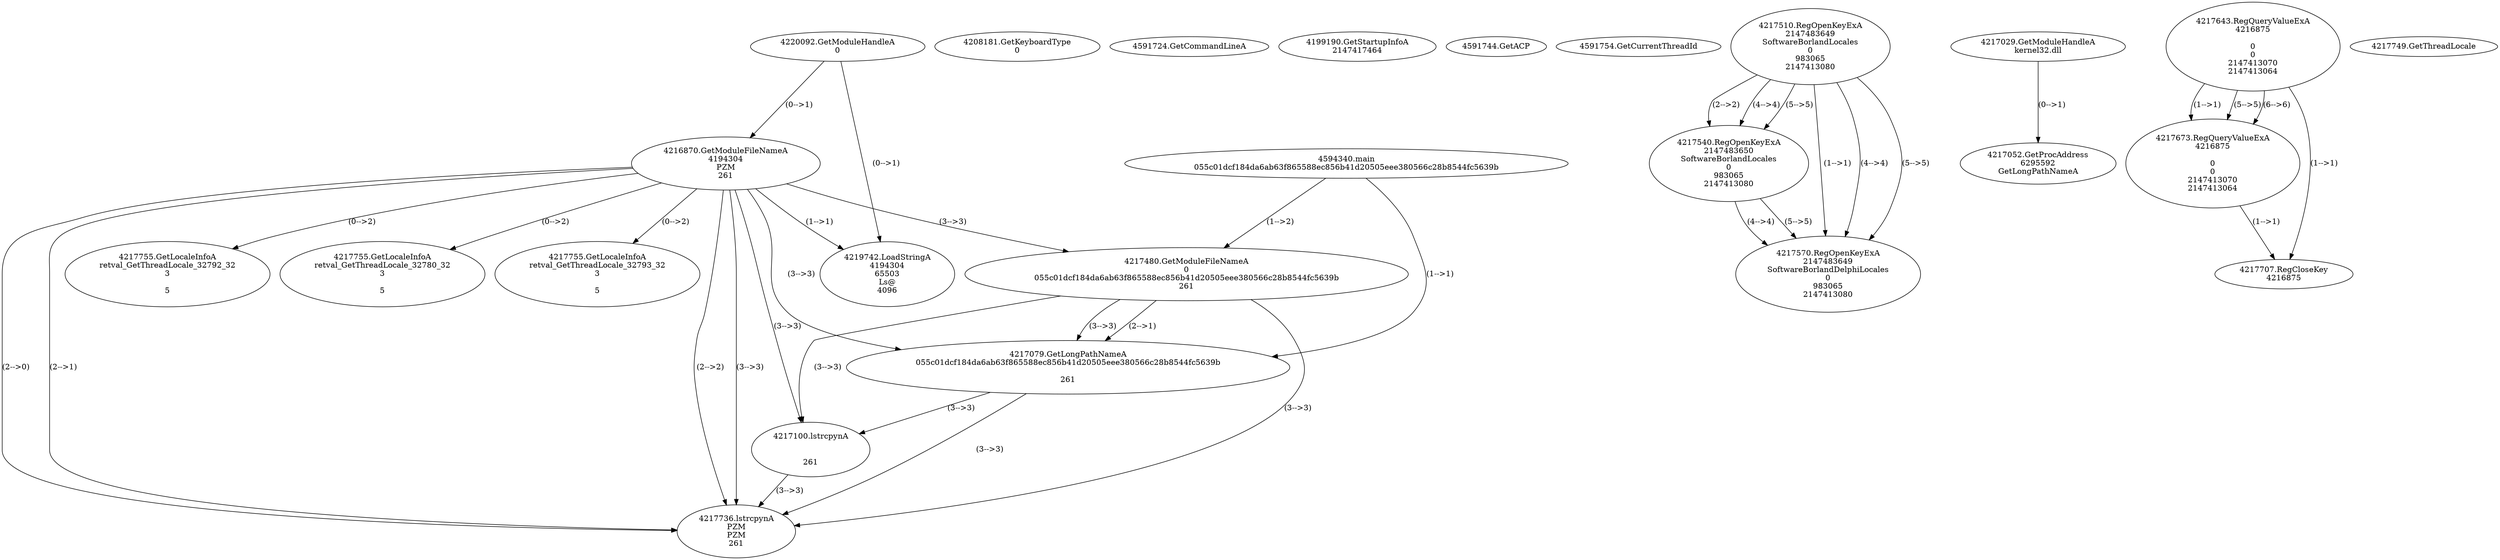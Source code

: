 // Global SCDG with merge call
digraph {
	0 [label="4594340.main
055c01dcf184da6ab63f865588ec856b41d20505eee380566c28b8544fc5639b"]
	1 [label="4220092.GetModuleHandleA
0"]
	2 [label="4208181.GetKeyboardType
0"]
	3 [label="4591724.GetCommandLineA
"]
	4 [label="4199190.GetStartupInfoA
2147417464"]
	5 [label="4591744.GetACP
"]
	6 [label="4591754.GetCurrentThreadId
"]
	7 [label="4216870.GetModuleFileNameA
4194304
PZM
261"]
	1 -> 7 [label="(0-->1)"]
	8 [label="4217480.GetModuleFileNameA
0
055c01dcf184da6ab63f865588ec856b41d20505eee380566c28b8544fc5639b
261"]
	0 -> 8 [label="(1-->2)"]
	7 -> 8 [label="(3-->3)"]
	9 [label="4217510.RegOpenKeyExA
2147483649
Software\Borland\Locales
0
983065
2147413080"]
	10 [label="4217540.RegOpenKeyExA
2147483650
Software\Borland\Locales
0
983065
2147413080"]
	9 -> 10 [label="(2-->2)"]
	9 -> 10 [label="(4-->4)"]
	9 -> 10 [label="(5-->5)"]
	11 [label="4217029.GetModuleHandleA
kernel32.dll"]
	12 [label="4217052.GetProcAddress
6295592
GetLongPathNameA"]
	11 -> 12 [label="(0-->1)"]
	13 [label="4217079.GetLongPathNameA
055c01dcf184da6ab63f865588ec856b41d20505eee380566c28b8544fc5639b

261"]
	0 -> 13 [label="(1-->1)"]
	8 -> 13 [label="(2-->1)"]
	7 -> 13 [label="(3-->3)"]
	8 -> 13 [label="(3-->3)"]
	14 [label="4217100.lstrcpynA


261"]
	7 -> 14 [label="(3-->3)"]
	8 -> 14 [label="(3-->3)"]
	13 -> 14 [label="(3-->3)"]
	15 [label="4217643.RegQueryValueExA
4216875

0
0
2147413070
2147413064"]
	16 [label="4217673.RegQueryValueExA
4216875

0
0
2147413070
2147413064"]
	15 -> 16 [label="(1-->1)"]
	15 -> 16 [label="(5-->5)"]
	15 -> 16 [label="(6-->6)"]
	17 [label="4217707.RegCloseKey
4216875"]
	15 -> 17 [label="(1-->1)"]
	16 -> 17 [label="(1-->1)"]
	18 [label="4217736.lstrcpynA
PZM
PZM
261"]
	7 -> 18 [label="(2-->1)"]
	7 -> 18 [label="(2-->2)"]
	7 -> 18 [label="(3-->3)"]
	8 -> 18 [label="(3-->3)"]
	13 -> 18 [label="(3-->3)"]
	14 -> 18 [label="(3-->3)"]
	7 -> 18 [label="(2-->0)"]
	19 [label="4217749.GetThreadLocale
"]
	20 [label="4217755.GetLocaleInfoA
retval_GetThreadLocale_32792_32
3

5"]
	7 -> 20 [label="(0-->2)"]
	21 [label="4219742.LoadStringA
4194304
65503
Ls@
4096"]
	1 -> 21 [label="(0-->1)"]
	7 -> 21 [label="(1-->1)"]
	22 [label="4217755.GetLocaleInfoA
retval_GetThreadLocale_32780_32
3

5"]
	7 -> 22 [label="(0-->2)"]
	23 [label="4217570.RegOpenKeyExA
2147483649
Software\Borland\Delphi\Locales
0
983065
2147413080"]
	9 -> 23 [label="(1-->1)"]
	9 -> 23 [label="(4-->4)"]
	10 -> 23 [label="(4-->4)"]
	9 -> 23 [label="(5-->5)"]
	10 -> 23 [label="(5-->5)"]
	24 [label="4217755.GetLocaleInfoA
retval_GetThreadLocale_32793_32
3

5"]
	7 -> 24 [label="(0-->2)"]
}
